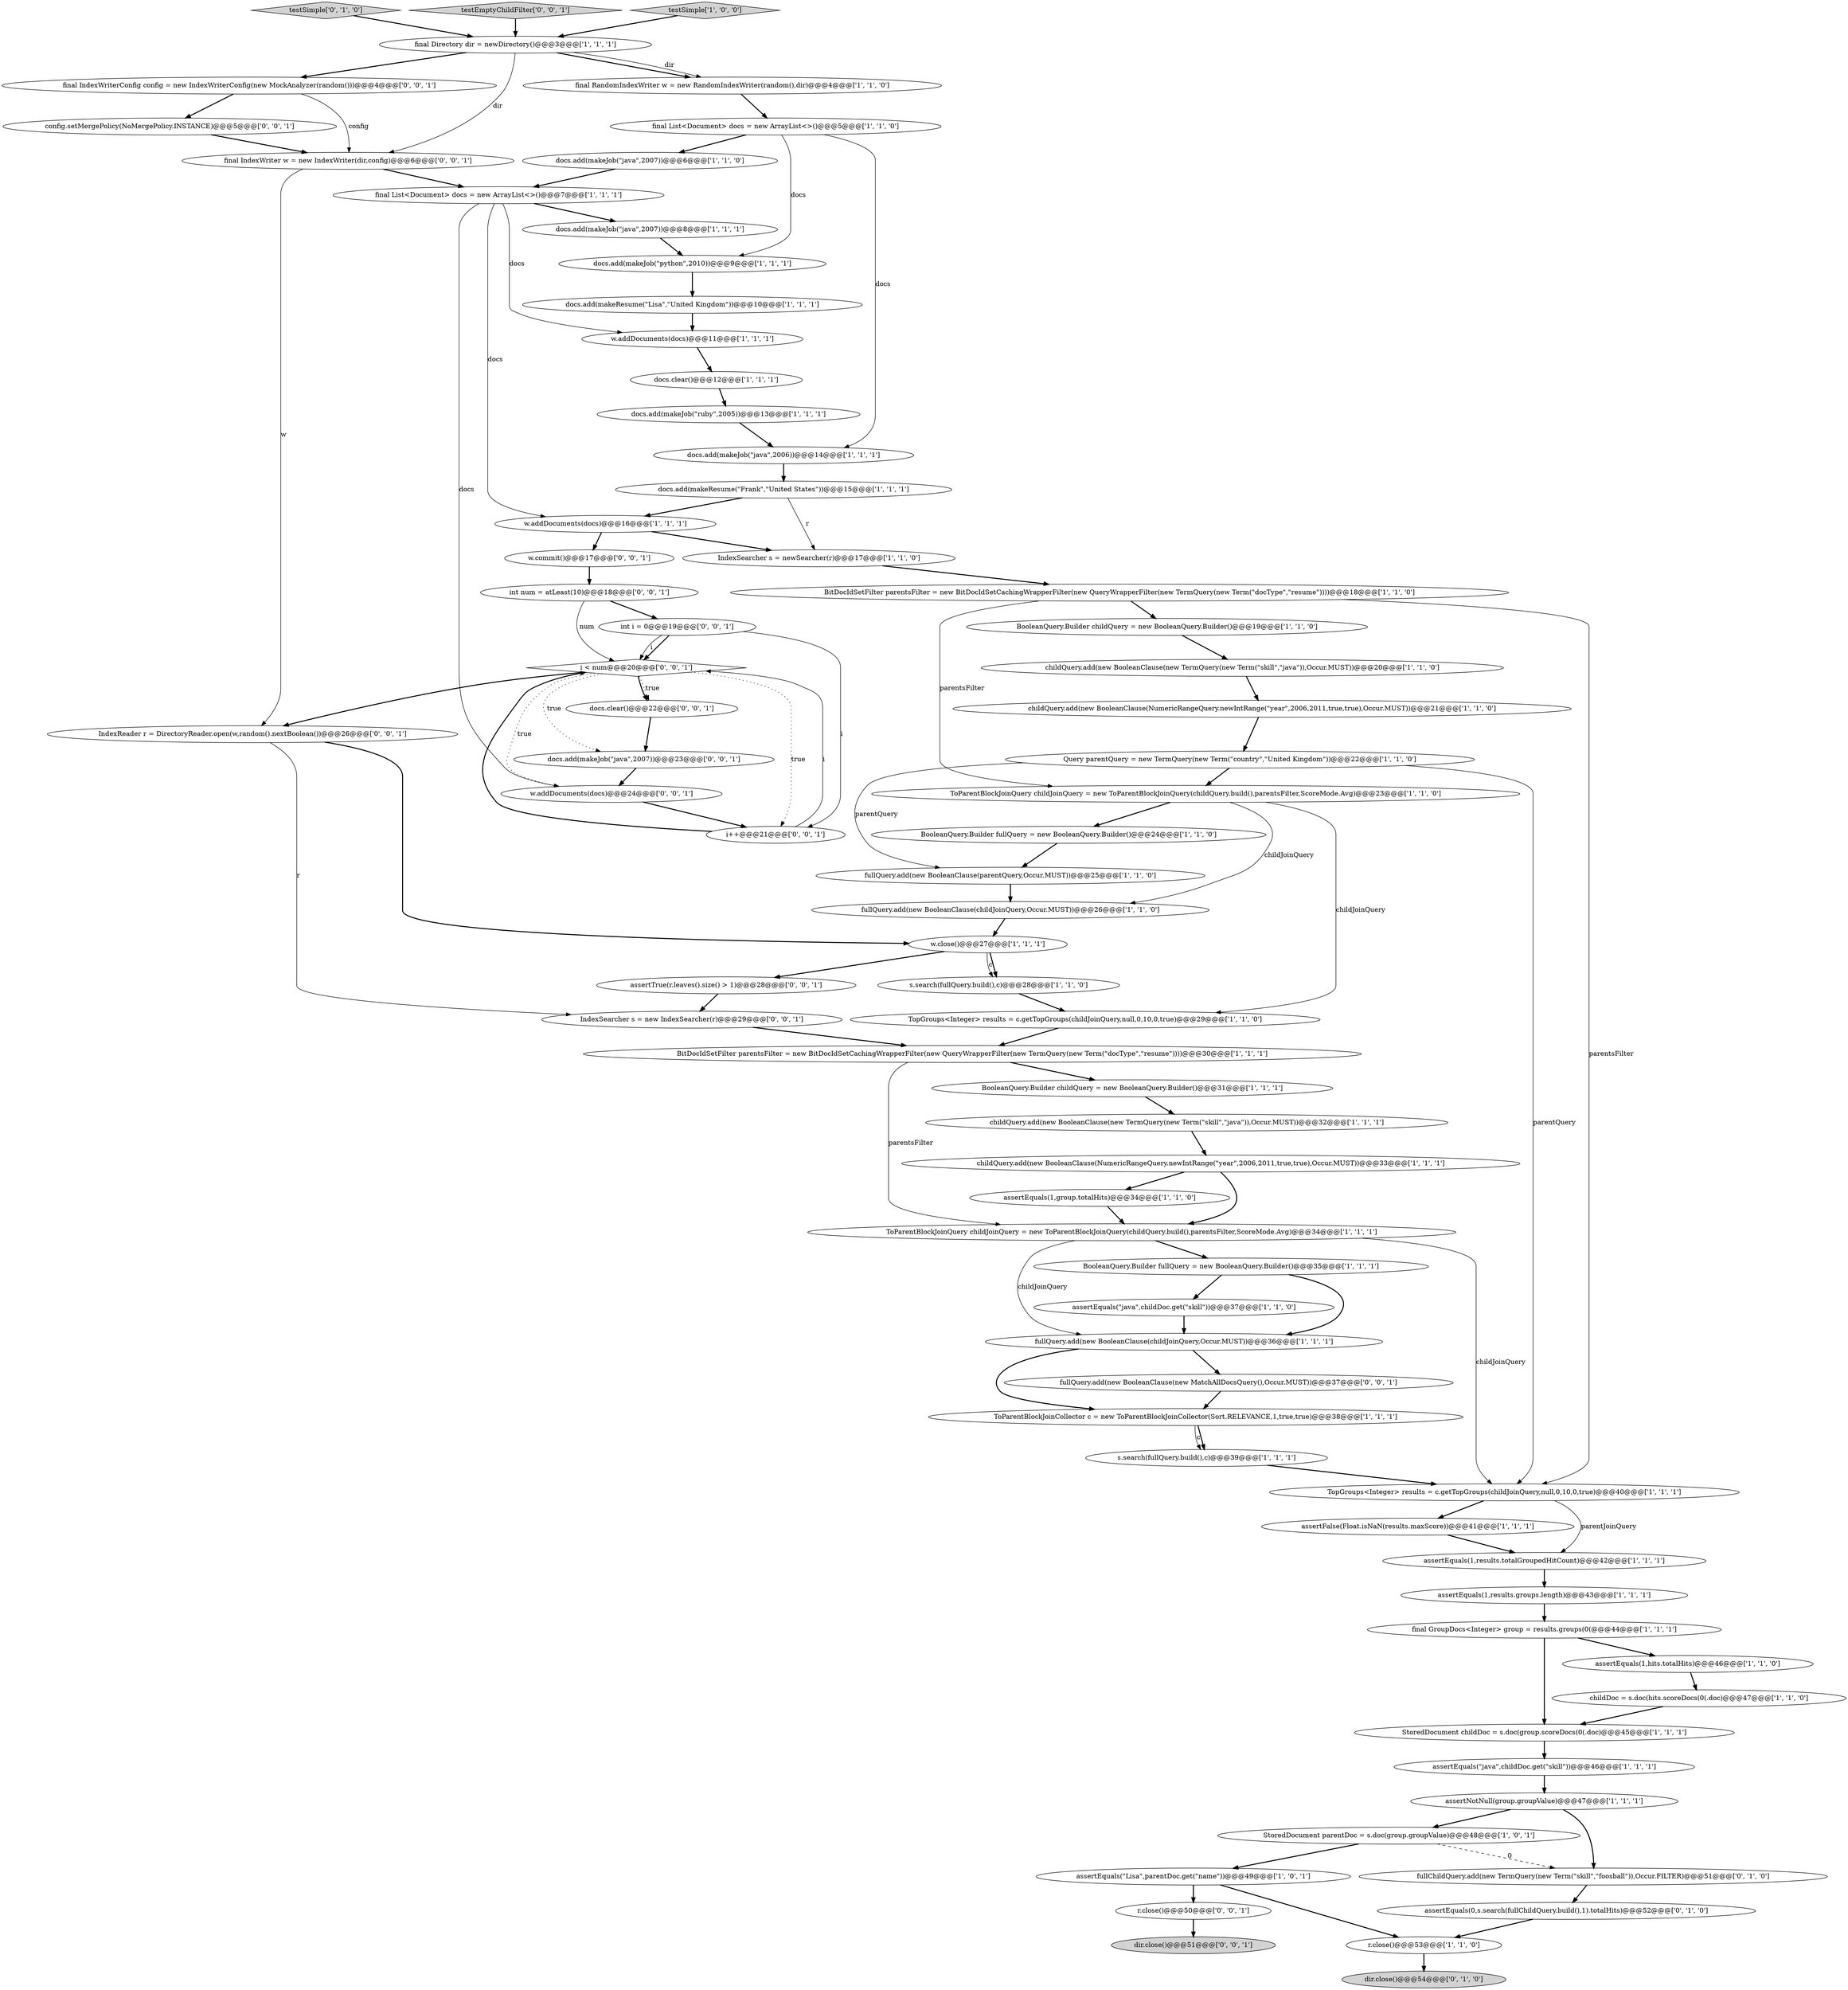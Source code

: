 digraph {
63 [style = filled, label = "assertTrue(r.leaves().size() > 1)@@@28@@@['0', '0', '1']", fillcolor = white, shape = ellipse image = "AAA0AAABBB3BBB"];
0 [style = filled, label = "BooleanQuery.Builder fullQuery = new BooleanQuery.Builder()@@@35@@@['1', '1', '1']", fillcolor = white, shape = ellipse image = "AAA0AAABBB1BBB"];
29 [style = filled, label = "BooleanQuery.Builder fullQuery = new BooleanQuery.Builder()@@@24@@@['1', '1', '0']", fillcolor = white, shape = ellipse image = "AAA0AAABBB1BBB"];
73 [style = filled, label = "int i = 0@@@19@@@['0', '0', '1']", fillcolor = white, shape = ellipse image = "AAA0AAABBB3BBB"];
25 [style = filled, label = "docs.add(makeJob(\"java\",2007))@@@6@@@['1', '1', '0']", fillcolor = white, shape = ellipse image = "AAA0AAABBB1BBB"];
9 [style = filled, label = "assertEquals(\"Lisa\",parentDoc.get(\"name\"))@@@49@@@['1', '0', '1']", fillcolor = white, shape = ellipse image = "AAA0AAABBB1BBB"];
55 [style = filled, label = "testSimple['0', '1', '0']", fillcolor = lightgray, shape = diamond image = "AAA0AAABBB2BBB"];
36 [style = filled, label = "TopGroups<Integer> results = c.getTopGroups(childJoinQuery,null,0,10,0,true)@@@40@@@['1', '1', '1']", fillcolor = white, shape = ellipse image = "AAA0AAABBB1BBB"];
37 [style = filled, label = "assertEquals(1,group.totalHits)@@@34@@@['1', '1', '0']", fillcolor = white, shape = ellipse image = "AAA0AAABBB1BBB"];
19 [style = filled, label = "final RandomIndexWriter w = new RandomIndexWriter(random(),dir)@@@4@@@['1', '1', '0']", fillcolor = white, shape = ellipse image = "AAA0AAABBB1BBB"];
47 [style = filled, label = "childQuery.add(new BooleanClause(NumericRangeQuery.newIntRange(\"year\",2006,2011,true,true),Occur.MUST))@@@21@@@['1', '1', '0']", fillcolor = white, shape = ellipse image = "AAA0AAABBB1BBB"];
65 [style = filled, label = "int num = atLeast(10)@@@18@@@['0', '0', '1']", fillcolor = white, shape = ellipse image = "AAA0AAABBB3BBB"];
43 [style = filled, label = "StoredDocument parentDoc = s.doc(group.groupValue)@@@48@@@['1', '0', '1']", fillcolor = white, shape = ellipse image = "AAA0AAABBB1BBB"];
13 [style = filled, label = "final List<Document> docs = new ArrayList<>()@@@5@@@['1', '1', '0']", fillcolor = white, shape = ellipse image = "AAA0AAABBB1BBB"];
24 [style = filled, label = "IndexSearcher s = newSearcher(r)@@@17@@@['1', '1', '0']", fillcolor = white, shape = ellipse image = "AAA0AAABBB1BBB"];
30 [style = filled, label = "StoredDocument childDoc = s.doc(group.scoreDocs(0(.doc)@@@45@@@['1', '1', '1']", fillcolor = white, shape = ellipse image = "AAA0AAABBB1BBB"];
61 [style = filled, label = "docs.clear()@@@22@@@['0', '0', '1']", fillcolor = white, shape = ellipse image = "AAA0AAABBB3BBB"];
51 [style = filled, label = "BooleanQuery.Builder childQuery = new BooleanQuery.Builder()@@@31@@@['1', '1', '1']", fillcolor = white, shape = ellipse image = "AAA0AAABBB1BBB"];
39 [style = filled, label = "fullQuery.add(new BooleanClause(parentQuery,Occur.MUST))@@@25@@@['1', '1', '0']", fillcolor = white, shape = ellipse image = "AAA0AAABBB1BBB"];
7 [style = filled, label = "w.addDocuments(docs)@@@16@@@['1', '1', '1']", fillcolor = white, shape = ellipse image = "AAA0AAABBB1BBB"];
46 [style = filled, label = "assertNotNull(group.groupValue)@@@47@@@['1', '1', '1']", fillcolor = white, shape = ellipse image = "AAA0AAABBB1BBB"];
59 [style = filled, label = "w.commit()@@@17@@@['0', '0', '1']", fillcolor = white, shape = ellipse image = "AAA0AAABBB3BBB"];
69 [style = filled, label = "final IndexWriterConfig config = new IndexWriterConfig(new MockAnalyzer(random()))@@@4@@@['0', '0', '1']", fillcolor = white, shape = ellipse image = "AAA0AAABBB3BBB"];
28 [style = filled, label = "ToParentBlockJoinQuery childJoinQuery = new ToParentBlockJoinQuery(childQuery.build(),parentsFilter,ScoreMode.Avg)@@@34@@@['1', '1', '1']", fillcolor = white, shape = ellipse image = "AAA0AAABBB1BBB"];
6 [style = filled, label = "assertFalse(Float.isNaN(results.maxScore))@@@41@@@['1', '1', '1']", fillcolor = white, shape = ellipse image = "AAA0AAABBB1BBB"];
2 [style = filled, label = "assertEquals(1,results.totalGroupedHitCount)@@@42@@@['1', '1', '1']", fillcolor = white, shape = ellipse image = "AAA0AAABBB1BBB"];
18 [style = filled, label = "assertEquals(\"java\",childDoc.get(\"skill\"))@@@37@@@['1', '1', '0']", fillcolor = white, shape = ellipse image = "AAA0AAABBB1BBB"];
40 [style = filled, label = "ToParentBlockJoinCollector c = new ToParentBlockJoinCollector(Sort.RELEVANCE,1,true,true)@@@38@@@['1', '1', '1']", fillcolor = white, shape = ellipse image = "AAA0AAABBB1BBB"];
53 [style = filled, label = "fullChildQuery.add(new TermQuery(new Term(\"skill\",\"foosball\")),Occur.FILTER)@@@51@@@['0', '1', '0']", fillcolor = white, shape = ellipse image = "AAA1AAABBB2BBB"];
54 [style = filled, label = "dir.close()@@@54@@@['0', '1', '0']", fillcolor = lightgray, shape = ellipse image = "AAA0AAABBB2BBB"];
22 [style = filled, label = "docs.add(makeResume(\"Frank\",\"United States\"))@@@15@@@['1', '1', '1']", fillcolor = white, shape = ellipse image = "AAA0AAABBB1BBB"];
5 [style = filled, label = "w.addDocuments(docs)@@@11@@@['1', '1', '1']", fillcolor = white, shape = ellipse image = "AAA0AAABBB1BBB"];
35 [style = filled, label = "childQuery.add(new BooleanClause(new TermQuery(new Term(\"skill\",\"java\")),Occur.MUST))@@@20@@@['1', '1', '0']", fillcolor = white, shape = ellipse image = "AAA0AAABBB1BBB"];
56 [style = filled, label = "i < num@@@20@@@['0', '0', '1']", fillcolor = white, shape = diamond image = "AAA0AAABBB3BBB"];
66 [style = filled, label = "final IndexWriter w = new IndexWriter(dir,config)@@@6@@@['0', '0', '1']", fillcolor = white, shape = ellipse image = "AAA0AAABBB3BBB"];
70 [style = filled, label = "r.close()@@@50@@@['0', '0', '1']", fillcolor = white, shape = ellipse image = "AAA0AAABBB3BBB"];
23 [style = filled, label = "docs.add(makeJob(\"java\",2007))@@@8@@@['1', '1', '1']", fillcolor = white, shape = ellipse image = "AAA0AAABBB1BBB"];
16 [style = filled, label = "final GroupDocs<Integer> group = results.groups(0(@@@44@@@['1', '1', '1']", fillcolor = white, shape = ellipse image = "AAA0AAABBB1BBB"];
67 [style = filled, label = "testEmptyChildFilter['0', '0', '1']", fillcolor = lightgray, shape = diamond image = "AAA0AAABBB3BBB"];
31 [style = filled, label = "docs.add(makeJob(\"python\",2010))@@@9@@@['1', '1', '1']", fillcolor = white, shape = ellipse image = "AAA0AAABBB1BBB"];
38 [style = filled, label = "s.search(fullQuery.build(),c)@@@28@@@['1', '1', '0']", fillcolor = white, shape = ellipse image = "AAA0AAABBB1BBB"];
15 [style = filled, label = "final List<Document> docs = new ArrayList<>()@@@7@@@['1', '1', '1']", fillcolor = white, shape = ellipse image = "AAA0AAABBB1BBB"];
8 [style = filled, label = "BitDocIdSetFilter parentsFilter = new BitDocIdSetCachingWrapperFilter(new QueryWrapperFilter(new TermQuery(new Term(\"docType\",\"resume\"))))@@@30@@@['1', '1', '1']", fillcolor = white, shape = ellipse image = "AAA0AAABBB1BBB"];
71 [style = filled, label = "config.setMergePolicy(NoMergePolicy.INSTANCE)@@@5@@@['0', '0', '1']", fillcolor = white, shape = ellipse image = "AAA0AAABBB3BBB"];
11 [style = filled, label = "assertEquals(\"java\",childDoc.get(\"skill\"))@@@46@@@['1', '1', '1']", fillcolor = white, shape = ellipse image = "AAA0AAABBB1BBB"];
17 [style = filled, label = "docs.add(makeJob(\"java\",2006))@@@14@@@['1', '1', '1']", fillcolor = white, shape = ellipse image = "AAA0AAABBB1BBB"];
20 [style = filled, label = "assertEquals(1,hits.totalHits)@@@46@@@['1', '1', '0']", fillcolor = white, shape = ellipse image = "AAA0AAABBB1BBB"];
52 [style = filled, label = "assertEquals(0,s.search(fullChildQuery.build(),1).totalHits)@@@52@@@['0', '1', '0']", fillcolor = white, shape = ellipse image = "AAA1AAABBB2BBB"];
3 [style = filled, label = "childDoc = s.doc(hits.scoreDocs(0(.doc)@@@47@@@['1', '1', '0']", fillcolor = white, shape = ellipse image = "AAA0AAABBB1BBB"];
33 [style = filled, label = "docs.add(makeResume(\"Lisa\",\"United Kingdom\"))@@@10@@@['1', '1', '1']", fillcolor = white, shape = ellipse image = "AAA0AAABBB1BBB"];
34 [style = filled, label = "fullQuery.add(new BooleanClause(childJoinQuery,Occur.MUST))@@@36@@@['1', '1', '1']", fillcolor = white, shape = ellipse image = "AAA0AAABBB1BBB"];
42 [style = filled, label = "docs.add(makeJob(\"ruby\",2005))@@@13@@@['1', '1', '1']", fillcolor = white, shape = ellipse image = "AAA0AAABBB1BBB"];
32 [style = filled, label = "w.close()@@@27@@@['1', '1', '1']", fillcolor = white, shape = ellipse image = "AAA0AAABBB1BBB"];
45 [style = filled, label = "docs.clear()@@@12@@@['1', '1', '1']", fillcolor = white, shape = ellipse image = "AAA0AAABBB1BBB"];
50 [style = filled, label = "fullQuery.add(new BooleanClause(childJoinQuery,Occur.MUST))@@@26@@@['1', '1', '0']", fillcolor = white, shape = ellipse image = "AAA0AAABBB1BBB"];
60 [style = filled, label = "IndexReader r = DirectoryReader.open(w,random().nextBoolean())@@@26@@@['0', '0', '1']", fillcolor = white, shape = ellipse image = "AAA0AAABBB3BBB"];
21 [style = filled, label = "final Directory dir = newDirectory()@@@3@@@['1', '1', '1']", fillcolor = white, shape = ellipse image = "AAA0AAABBB1BBB"];
57 [style = filled, label = "dir.close()@@@51@@@['0', '0', '1']", fillcolor = lightgray, shape = ellipse image = "AAA0AAABBB3BBB"];
1 [style = filled, label = "r.close()@@@53@@@['1', '1', '0']", fillcolor = white, shape = ellipse image = "AAA0AAABBB1BBB"];
4 [style = filled, label = "Query parentQuery = new TermQuery(new Term(\"country\",\"United Kingdom\"))@@@22@@@['1', '1', '0']", fillcolor = white, shape = ellipse image = "AAA0AAABBB1BBB"];
12 [style = filled, label = "childQuery.add(new BooleanClause(new TermQuery(new Term(\"skill\",\"java\")),Occur.MUST))@@@32@@@['1', '1', '1']", fillcolor = white, shape = ellipse image = "AAA0AAABBB1BBB"];
27 [style = filled, label = "TopGroups<Integer> results = c.getTopGroups(childJoinQuery,null,0,10,0,true)@@@29@@@['1', '1', '0']", fillcolor = white, shape = ellipse image = "AAA0AAABBB1BBB"];
41 [style = filled, label = "assertEquals(1,results.groups.length)@@@43@@@['1', '1', '1']", fillcolor = white, shape = ellipse image = "AAA0AAABBB1BBB"];
10 [style = filled, label = "s.search(fullQuery.build(),c)@@@39@@@['1', '1', '1']", fillcolor = white, shape = ellipse image = "AAA0AAABBB1BBB"];
58 [style = filled, label = "w.addDocuments(docs)@@@24@@@['0', '0', '1']", fillcolor = white, shape = ellipse image = "AAA0AAABBB3BBB"];
44 [style = filled, label = "BitDocIdSetFilter parentsFilter = new BitDocIdSetCachingWrapperFilter(new QueryWrapperFilter(new TermQuery(new Term(\"docType\",\"resume\"))))@@@18@@@['1', '1', '0']", fillcolor = white, shape = ellipse image = "AAA0AAABBB1BBB"];
26 [style = filled, label = "ToParentBlockJoinQuery childJoinQuery = new ToParentBlockJoinQuery(childQuery.build(),parentsFilter,ScoreMode.Avg)@@@23@@@['1', '1', '0']", fillcolor = white, shape = ellipse image = "AAA0AAABBB1BBB"];
64 [style = filled, label = "fullQuery.add(new BooleanClause(new MatchAllDocsQuery(),Occur.MUST))@@@37@@@['0', '0', '1']", fillcolor = white, shape = ellipse image = "AAA0AAABBB3BBB"];
14 [style = filled, label = "childQuery.add(new BooleanClause(NumericRangeQuery.newIntRange(\"year\",2006,2011,true,true),Occur.MUST))@@@33@@@['1', '1', '1']", fillcolor = white, shape = ellipse image = "AAA0AAABBB1BBB"];
68 [style = filled, label = "IndexSearcher s = new IndexSearcher(r)@@@29@@@['0', '0', '1']", fillcolor = white, shape = ellipse image = "AAA0AAABBB3BBB"];
49 [style = filled, label = "testSimple['1', '0', '0']", fillcolor = lightgray, shape = diamond image = "AAA0AAABBB1BBB"];
72 [style = filled, label = "docs.add(makeJob(\"java\",2007))@@@23@@@['0', '0', '1']", fillcolor = white, shape = ellipse image = "AAA0AAABBB3BBB"];
62 [style = filled, label = "i++@@@21@@@['0', '0', '1']", fillcolor = white, shape = ellipse image = "AAA0AAABBB3BBB"];
48 [style = filled, label = "BooleanQuery.Builder childQuery = new BooleanQuery.Builder()@@@19@@@['1', '1', '0']", fillcolor = white, shape = ellipse image = "AAA0AAABBB1BBB"];
26->50 [style = solid, label="childJoinQuery"];
11->46 [style = bold, label=""];
7->24 [style = bold, label=""];
13->31 [style = solid, label="docs"];
4->26 [style = bold, label=""];
67->21 [style = bold, label=""];
56->72 [style = dotted, label="true"];
13->25 [style = bold, label=""];
44->48 [style = bold, label=""];
2->41 [style = bold, label=""];
6->2 [style = bold, label=""];
32->38 [style = solid, label="c"];
14->28 [style = bold, label=""];
15->7 [style = solid, label="docs"];
58->62 [style = bold, label=""];
73->56 [style = bold, label=""];
51->12 [style = bold, label=""];
37->28 [style = bold, label=""];
69->71 [style = bold, label=""];
17->22 [style = bold, label=""];
31->33 [style = bold, label=""];
43->53 [style = dashed, label="0"];
13->17 [style = solid, label="docs"];
28->0 [style = bold, label=""];
21->66 [style = solid, label="dir"];
49->21 [style = bold, label=""];
47->4 [style = bold, label=""];
15->5 [style = solid, label="docs"];
9->70 [style = bold, label=""];
65->73 [style = bold, label=""];
24->44 [style = bold, label=""];
50->32 [style = bold, label=""];
32->38 [style = bold, label=""];
62->56 [style = solid, label="i"];
40->10 [style = solid, label="c"];
56->62 [style = dotted, label="true"];
12->14 [style = bold, label=""];
36->6 [style = bold, label=""];
39->50 [style = bold, label=""];
15->23 [style = bold, label=""];
62->56 [style = bold, label=""];
8->28 [style = solid, label="parentsFilter"];
3->30 [style = bold, label=""];
44->26 [style = solid, label="parentsFilter"];
44->36 [style = solid, label="parentsFilter"];
34->64 [style = bold, label=""];
27->8 [style = bold, label=""];
61->72 [style = bold, label=""];
41->16 [style = bold, label=""];
66->15 [style = bold, label=""];
1->54 [style = bold, label=""];
15->58 [style = solid, label="docs"];
4->36 [style = solid, label="parentQuery"];
28->34 [style = solid, label="childJoinQuery"];
48->35 [style = bold, label=""];
26->27 [style = solid, label="childJoinQuery"];
56->61 [style = dotted, label="true"];
35->47 [style = bold, label=""];
22->24 [style = solid, label="r"];
43->9 [style = bold, label=""];
69->66 [style = solid, label="config"];
25->15 [style = bold, label=""];
46->43 [style = bold, label=""];
59->65 [style = bold, label=""];
33->5 [style = bold, label=""];
7->59 [style = bold, label=""];
4->39 [style = solid, label="parentQuery"];
20->3 [style = bold, label=""];
52->1 [style = bold, label=""];
21->69 [style = bold, label=""];
19->13 [style = bold, label=""];
56->60 [style = bold, label=""];
23->31 [style = bold, label=""];
60->32 [style = bold, label=""];
46->53 [style = bold, label=""];
66->60 [style = solid, label="w"];
21->19 [style = bold, label=""];
5->45 [style = bold, label=""];
55->21 [style = bold, label=""];
42->17 [style = bold, label=""];
18->34 [style = bold, label=""];
16->30 [style = bold, label=""];
26->29 [style = bold, label=""];
72->58 [style = bold, label=""];
60->68 [style = solid, label="r"];
56->61 [style = bold, label=""];
63->68 [style = bold, label=""];
56->58 [style = dotted, label="true"];
28->36 [style = solid, label="childJoinQuery"];
70->57 [style = bold, label=""];
73->62 [style = solid, label="i"];
64->40 [style = bold, label=""];
14->37 [style = bold, label=""];
10->36 [style = bold, label=""];
30->11 [style = bold, label=""];
34->40 [style = bold, label=""];
68->8 [style = bold, label=""];
36->2 [style = solid, label="parentJoinQuery"];
40->10 [style = bold, label=""];
32->63 [style = bold, label=""];
45->42 [style = bold, label=""];
29->39 [style = bold, label=""];
22->7 [style = bold, label=""];
21->19 [style = solid, label="dir"];
71->66 [style = bold, label=""];
16->20 [style = bold, label=""];
73->56 [style = solid, label="i"];
0->34 [style = bold, label=""];
9->1 [style = bold, label=""];
38->27 [style = bold, label=""];
0->18 [style = bold, label=""];
8->51 [style = bold, label=""];
65->56 [style = solid, label="num"];
53->52 [style = bold, label=""];
}
